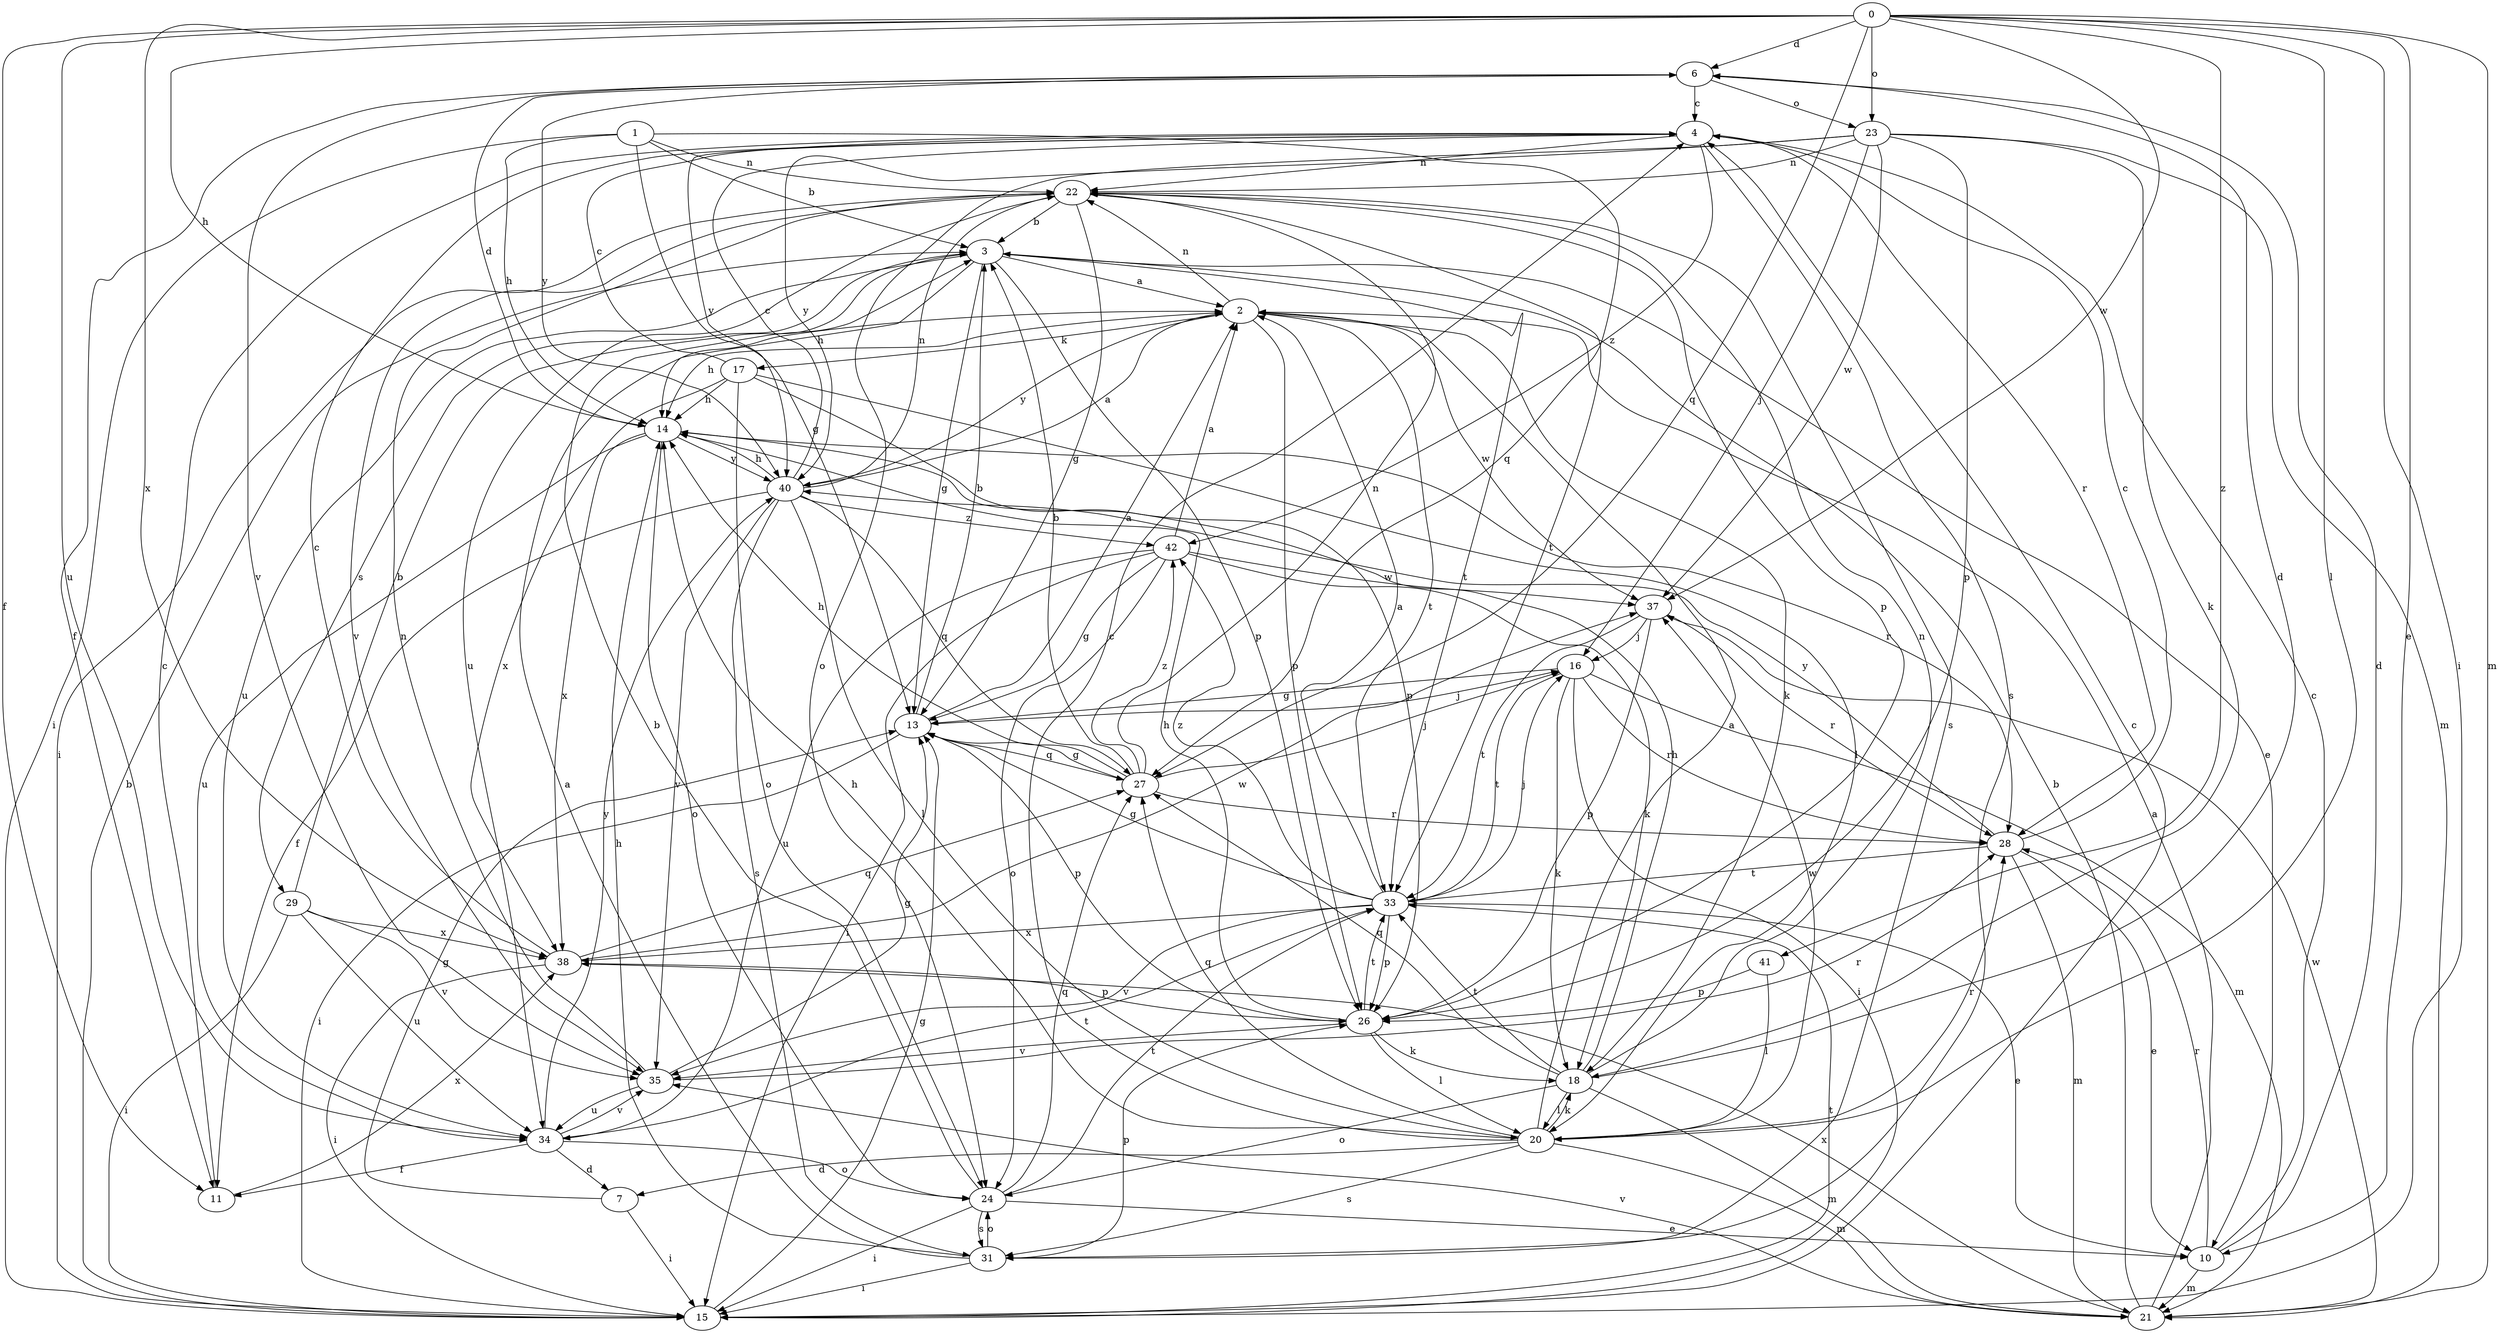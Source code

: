 strict digraph  {
0;
1;
2;
3;
4;
6;
7;
10;
11;
13;
14;
15;
16;
17;
18;
20;
21;
22;
23;
24;
26;
27;
28;
29;
31;
33;
34;
35;
37;
38;
40;
41;
42;
0 -> 6  [label=d];
0 -> 10  [label=e];
0 -> 11  [label=f];
0 -> 14  [label=h];
0 -> 15  [label=i];
0 -> 20  [label=l];
0 -> 21  [label=m];
0 -> 23  [label=o];
0 -> 27  [label=q];
0 -> 34  [label=u];
0 -> 37  [label=w];
0 -> 38  [label=x];
0 -> 41  [label=z];
1 -> 3  [label=b];
1 -> 13  [label=g];
1 -> 14  [label=h];
1 -> 15  [label=i];
1 -> 22  [label=n];
1 -> 27  [label=q];
2 -> 14  [label=h];
2 -> 17  [label=k];
2 -> 18  [label=k];
2 -> 22  [label=n];
2 -> 26  [label=p];
2 -> 33  [label=t];
2 -> 37  [label=w];
2 -> 40  [label=y];
3 -> 2  [label=a];
3 -> 10  [label=e];
3 -> 13  [label=g];
3 -> 14  [label=h];
3 -> 26  [label=p];
3 -> 29  [label=s];
3 -> 33  [label=t];
3 -> 34  [label=u];
4 -> 22  [label=n];
4 -> 28  [label=r];
4 -> 31  [label=s];
4 -> 40  [label=y];
4 -> 42  [label=z];
6 -> 4  [label=c];
6 -> 11  [label=f];
6 -> 23  [label=o];
6 -> 35  [label=v];
6 -> 40  [label=y];
7 -> 13  [label=g];
7 -> 15  [label=i];
10 -> 4  [label=c];
10 -> 6  [label=d];
10 -> 21  [label=m];
10 -> 28  [label=r];
11 -> 4  [label=c];
11 -> 38  [label=x];
13 -> 2  [label=a];
13 -> 3  [label=b];
13 -> 15  [label=i];
13 -> 16  [label=j];
13 -> 26  [label=p];
13 -> 27  [label=q];
14 -> 6  [label=d];
14 -> 24  [label=o];
14 -> 28  [label=r];
14 -> 34  [label=u];
14 -> 38  [label=x];
14 -> 40  [label=y];
15 -> 3  [label=b];
15 -> 4  [label=c];
15 -> 13  [label=g];
15 -> 33  [label=t];
16 -> 13  [label=g];
16 -> 15  [label=i];
16 -> 18  [label=k];
16 -> 21  [label=m];
16 -> 28  [label=r];
16 -> 33  [label=t];
17 -> 4  [label=c];
17 -> 14  [label=h];
17 -> 20  [label=l];
17 -> 24  [label=o];
17 -> 26  [label=p];
17 -> 38  [label=x];
18 -> 6  [label=d];
18 -> 14  [label=h];
18 -> 20  [label=l];
18 -> 21  [label=m];
18 -> 22  [label=n];
18 -> 24  [label=o];
18 -> 27  [label=q];
18 -> 33  [label=t];
20 -> 2  [label=a];
20 -> 4  [label=c];
20 -> 7  [label=d];
20 -> 14  [label=h];
20 -> 18  [label=k];
20 -> 21  [label=m];
20 -> 27  [label=q];
20 -> 28  [label=r];
20 -> 31  [label=s];
20 -> 37  [label=w];
21 -> 2  [label=a];
21 -> 3  [label=b];
21 -> 35  [label=v];
21 -> 37  [label=w];
21 -> 38  [label=x];
22 -> 3  [label=b];
22 -> 13  [label=g];
22 -> 15  [label=i];
22 -> 26  [label=p];
22 -> 31  [label=s];
22 -> 33  [label=t];
22 -> 34  [label=u];
22 -> 35  [label=v];
23 -> 16  [label=j];
23 -> 18  [label=k];
23 -> 21  [label=m];
23 -> 22  [label=n];
23 -> 24  [label=o];
23 -> 26  [label=p];
23 -> 37  [label=w];
23 -> 40  [label=y];
24 -> 3  [label=b];
24 -> 10  [label=e];
24 -> 15  [label=i];
24 -> 27  [label=q];
24 -> 31  [label=s];
24 -> 33  [label=t];
26 -> 14  [label=h];
26 -> 18  [label=k];
26 -> 20  [label=l];
26 -> 33  [label=t];
26 -> 35  [label=v];
27 -> 3  [label=b];
27 -> 13  [label=g];
27 -> 14  [label=h];
27 -> 16  [label=j];
27 -> 22  [label=n];
27 -> 28  [label=r];
27 -> 42  [label=z];
28 -> 4  [label=c];
28 -> 10  [label=e];
28 -> 21  [label=m];
28 -> 33  [label=t];
28 -> 40  [label=y];
29 -> 3  [label=b];
29 -> 15  [label=i];
29 -> 34  [label=u];
29 -> 35  [label=v];
29 -> 38  [label=x];
31 -> 2  [label=a];
31 -> 14  [label=h];
31 -> 15  [label=i];
31 -> 24  [label=o];
31 -> 26  [label=p];
33 -> 2  [label=a];
33 -> 10  [label=e];
33 -> 13  [label=g];
33 -> 16  [label=j];
33 -> 26  [label=p];
33 -> 35  [label=v];
33 -> 38  [label=x];
33 -> 42  [label=z];
34 -> 7  [label=d];
34 -> 11  [label=f];
34 -> 24  [label=o];
34 -> 33  [label=t];
34 -> 35  [label=v];
34 -> 40  [label=y];
35 -> 13  [label=g];
35 -> 22  [label=n];
35 -> 28  [label=r];
35 -> 34  [label=u];
37 -> 16  [label=j];
37 -> 26  [label=p];
37 -> 28  [label=r];
37 -> 33  [label=t];
38 -> 4  [label=c];
38 -> 15  [label=i];
38 -> 26  [label=p];
38 -> 27  [label=q];
38 -> 37  [label=w];
40 -> 2  [label=a];
40 -> 4  [label=c];
40 -> 11  [label=f];
40 -> 14  [label=h];
40 -> 20  [label=l];
40 -> 22  [label=n];
40 -> 27  [label=q];
40 -> 31  [label=s];
40 -> 35  [label=v];
40 -> 42  [label=z];
41 -> 20  [label=l];
41 -> 26  [label=p];
42 -> 2  [label=a];
42 -> 13  [label=g];
42 -> 15  [label=i];
42 -> 18  [label=k];
42 -> 24  [label=o];
42 -> 34  [label=u];
42 -> 37  [label=w];
}
